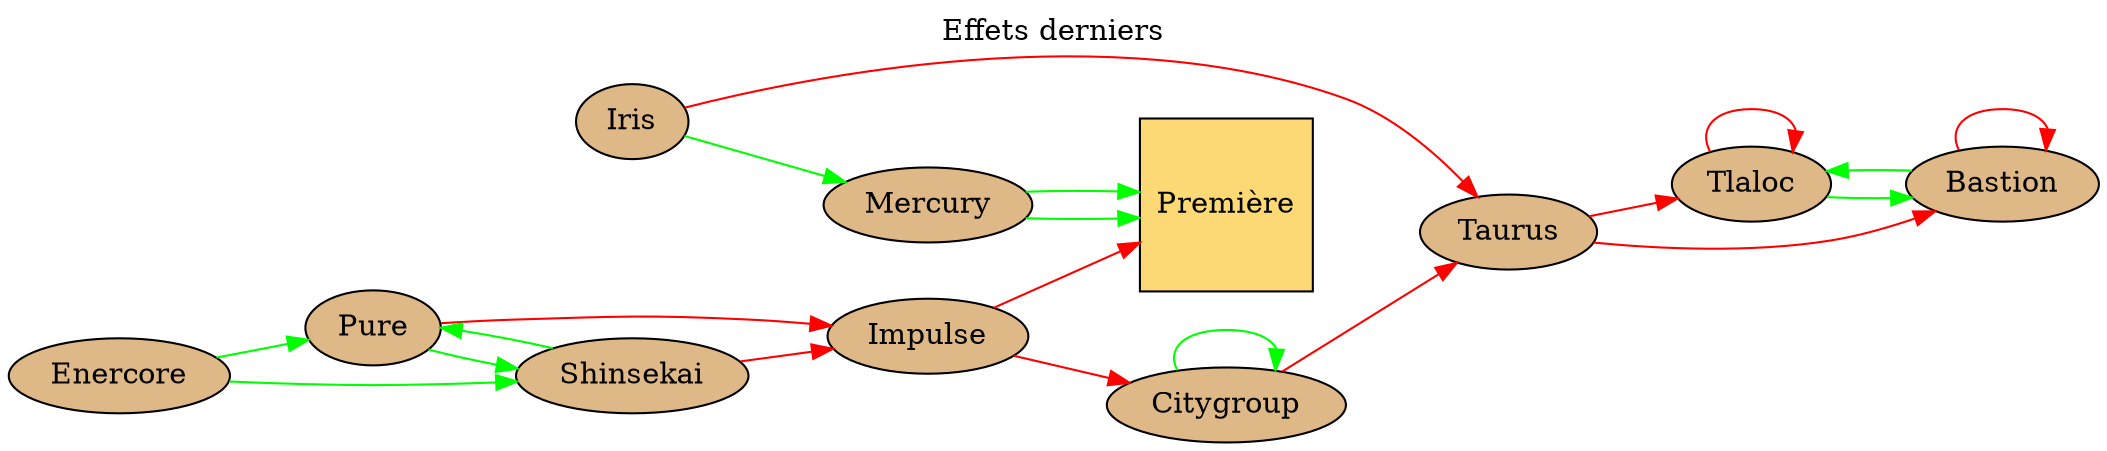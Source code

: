 # dot -T svg data/cities/detroit/graphviz/last.dot > website/static/graphviz/detroit/last.svg
digraph g{
	graph [
		rankdir = "LR"
		bgcolor=transparent
	];
	// title
	labelloc="t";
	label="Effets derniers";

	premier [shape=square, fillcolor="#FCD975", style="filled", label="Première"];


	tlaloc [shape=ellipse, fillcolor="burlywood", style="filled", label="Tlaloc"];
	bastion [shape=ellipse, fillcolor="burlywood", style="filled", label="Bastion"];
	citygroup [shape=ellipse, fillcolor="burlywood", style="filled", label="Citygroup"];
	enercore [shape=ellipse, fillcolor="burlywood", style="filled", label="Enercore"];
	iris [shape=ellipse, fillcolor="burlywood",style="filled", label="Iris"];
	mercury [shape=ellipse, fillcolor="burlywood", style="filled", label="Mercury"];
	pure [shape=ellipse, fillcolor="burlywood", style="filled", label="Pure"];
	impulse [shape=ellipse, fillcolor="burlywood", style="filled", label="Impulse"];
	shinsekai [shape=ellipse, fillcolor="burlywood", style="filled", label="Shinsekai"];
	taurus [shape=ellipse, fillcolor="burlywood", style="filled", label="Taurus"];

	taurus -> bastion [color="red"];
	taurus -> tlaloc [color="red"];

	bastion -> tlaloc [color="green"];
	bastion -> bastion [color="red"];

	tlaloc -> tlaloc [color="red"];
	tlaloc -> bastion [color="green"];

	citygroup-> taurus [color="red"];
	citygroup-> citygroup [color="green"];

	enercore -> pure [color="green"];
	enercore -> shinsekai [color="green"];

	shinsekai -> pure [color="green"];
	shinsekai -> impulse [color="red"];

	impulse -> premier [color="red"];
	impulse -> citygroup [color="red"];

	pure -> shinsekai [color="green"];
	pure -> impulse [color="red"];

	mercury -> premier [color="green"];
	mercury -> premier [color="green"];

	iris -> taurus [color="red"];
	iris -> mercury [color="green"];
}

